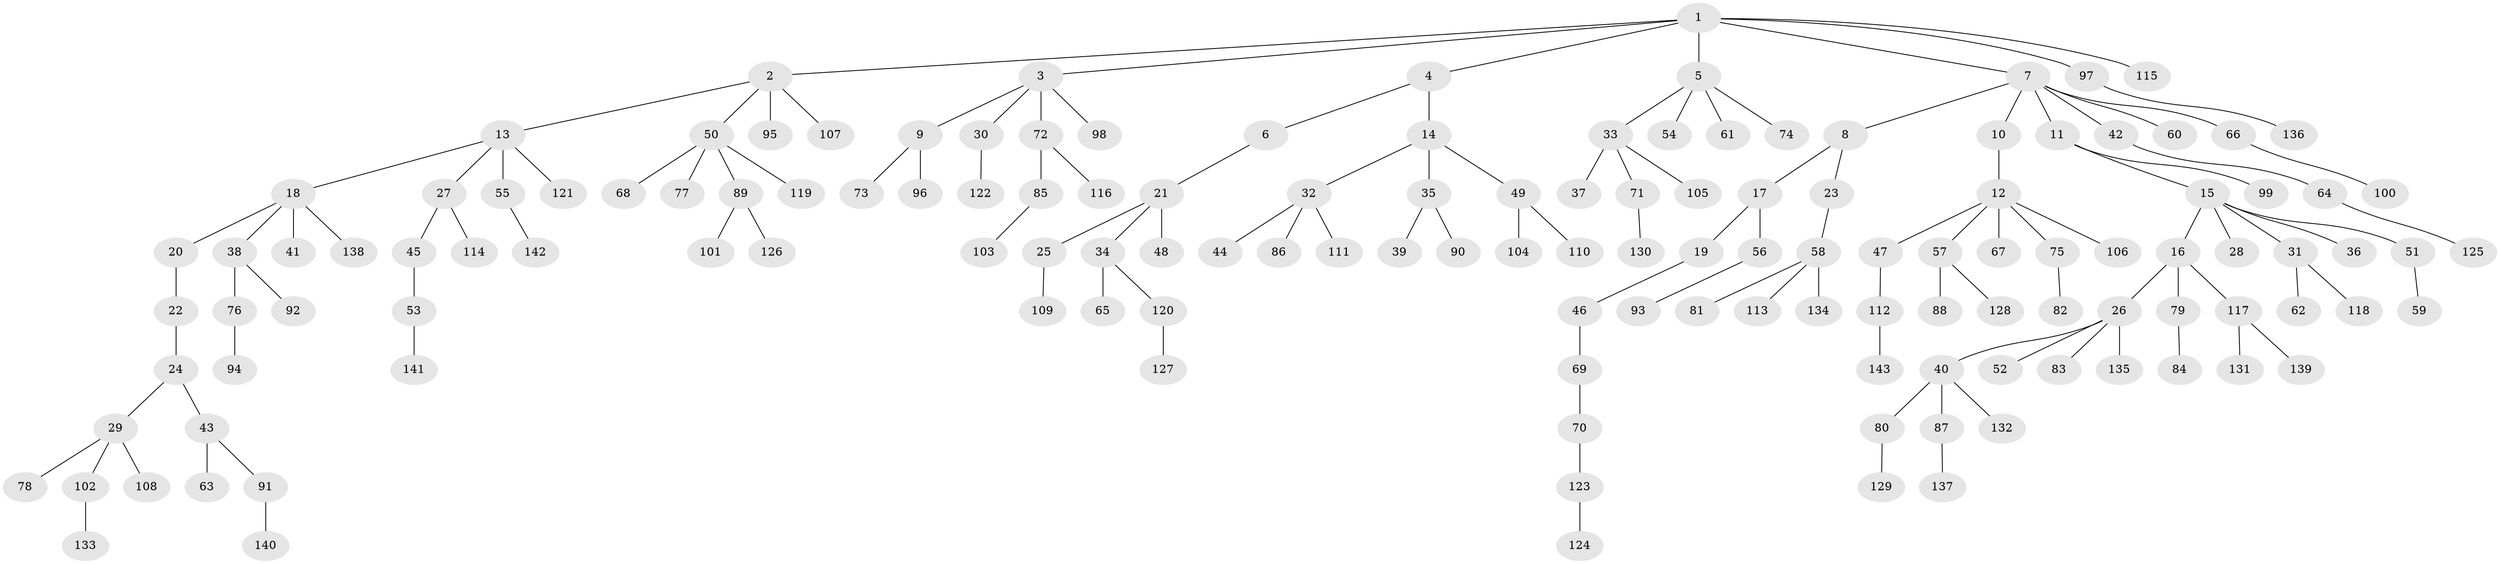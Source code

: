 // Generated by graph-tools (version 1.1) at 2025/02/03/09/25 03:02:31]
// undirected, 143 vertices, 142 edges
graph export_dot {
graph [start="1"]
  node [color=gray90,style=filled];
  1;
  2;
  3;
  4;
  5;
  6;
  7;
  8;
  9;
  10;
  11;
  12;
  13;
  14;
  15;
  16;
  17;
  18;
  19;
  20;
  21;
  22;
  23;
  24;
  25;
  26;
  27;
  28;
  29;
  30;
  31;
  32;
  33;
  34;
  35;
  36;
  37;
  38;
  39;
  40;
  41;
  42;
  43;
  44;
  45;
  46;
  47;
  48;
  49;
  50;
  51;
  52;
  53;
  54;
  55;
  56;
  57;
  58;
  59;
  60;
  61;
  62;
  63;
  64;
  65;
  66;
  67;
  68;
  69;
  70;
  71;
  72;
  73;
  74;
  75;
  76;
  77;
  78;
  79;
  80;
  81;
  82;
  83;
  84;
  85;
  86;
  87;
  88;
  89;
  90;
  91;
  92;
  93;
  94;
  95;
  96;
  97;
  98;
  99;
  100;
  101;
  102;
  103;
  104;
  105;
  106;
  107;
  108;
  109;
  110;
  111;
  112;
  113;
  114;
  115;
  116;
  117;
  118;
  119;
  120;
  121;
  122;
  123;
  124;
  125;
  126;
  127;
  128;
  129;
  130;
  131;
  132;
  133;
  134;
  135;
  136;
  137;
  138;
  139;
  140;
  141;
  142;
  143;
  1 -- 2;
  1 -- 3;
  1 -- 4;
  1 -- 5;
  1 -- 7;
  1 -- 97;
  1 -- 115;
  2 -- 13;
  2 -- 50;
  2 -- 95;
  2 -- 107;
  3 -- 9;
  3 -- 30;
  3 -- 72;
  3 -- 98;
  4 -- 6;
  4 -- 14;
  5 -- 33;
  5 -- 54;
  5 -- 61;
  5 -- 74;
  6 -- 21;
  7 -- 8;
  7 -- 10;
  7 -- 11;
  7 -- 42;
  7 -- 60;
  7 -- 66;
  8 -- 17;
  8 -- 23;
  9 -- 73;
  9 -- 96;
  10 -- 12;
  11 -- 15;
  11 -- 99;
  12 -- 47;
  12 -- 57;
  12 -- 67;
  12 -- 75;
  12 -- 106;
  13 -- 18;
  13 -- 27;
  13 -- 55;
  13 -- 121;
  14 -- 32;
  14 -- 35;
  14 -- 49;
  15 -- 16;
  15 -- 28;
  15 -- 31;
  15 -- 36;
  15 -- 51;
  16 -- 26;
  16 -- 79;
  16 -- 117;
  17 -- 19;
  17 -- 56;
  18 -- 20;
  18 -- 38;
  18 -- 41;
  18 -- 138;
  19 -- 46;
  20 -- 22;
  21 -- 25;
  21 -- 34;
  21 -- 48;
  22 -- 24;
  23 -- 58;
  24 -- 29;
  24 -- 43;
  25 -- 109;
  26 -- 40;
  26 -- 52;
  26 -- 83;
  26 -- 135;
  27 -- 45;
  27 -- 114;
  29 -- 78;
  29 -- 102;
  29 -- 108;
  30 -- 122;
  31 -- 62;
  31 -- 118;
  32 -- 44;
  32 -- 86;
  32 -- 111;
  33 -- 37;
  33 -- 71;
  33 -- 105;
  34 -- 65;
  34 -- 120;
  35 -- 39;
  35 -- 90;
  38 -- 76;
  38 -- 92;
  40 -- 80;
  40 -- 87;
  40 -- 132;
  42 -- 64;
  43 -- 63;
  43 -- 91;
  45 -- 53;
  46 -- 69;
  47 -- 112;
  49 -- 104;
  49 -- 110;
  50 -- 68;
  50 -- 77;
  50 -- 89;
  50 -- 119;
  51 -- 59;
  53 -- 141;
  55 -- 142;
  56 -- 93;
  57 -- 88;
  57 -- 128;
  58 -- 81;
  58 -- 113;
  58 -- 134;
  64 -- 125;
  66 -- 100;
  69 -- 70;
  70 -- 123;
  71 -- 130;
  72 -- 85;
  72 -- 116;
  75 -- 82;
  76 -- 94;
  79 -- 84;
  80 -- 129;
  85 -- 103;
  87 -- 137;
  89 -- 101;
  89 -- 126;
  91 -- 140;
  97 -- 136;
  102 -- 133;
  112 -- 143;
  117 -- 131;
  117 -- 139;
  120 -- 127;
  123 -- 124;
}
